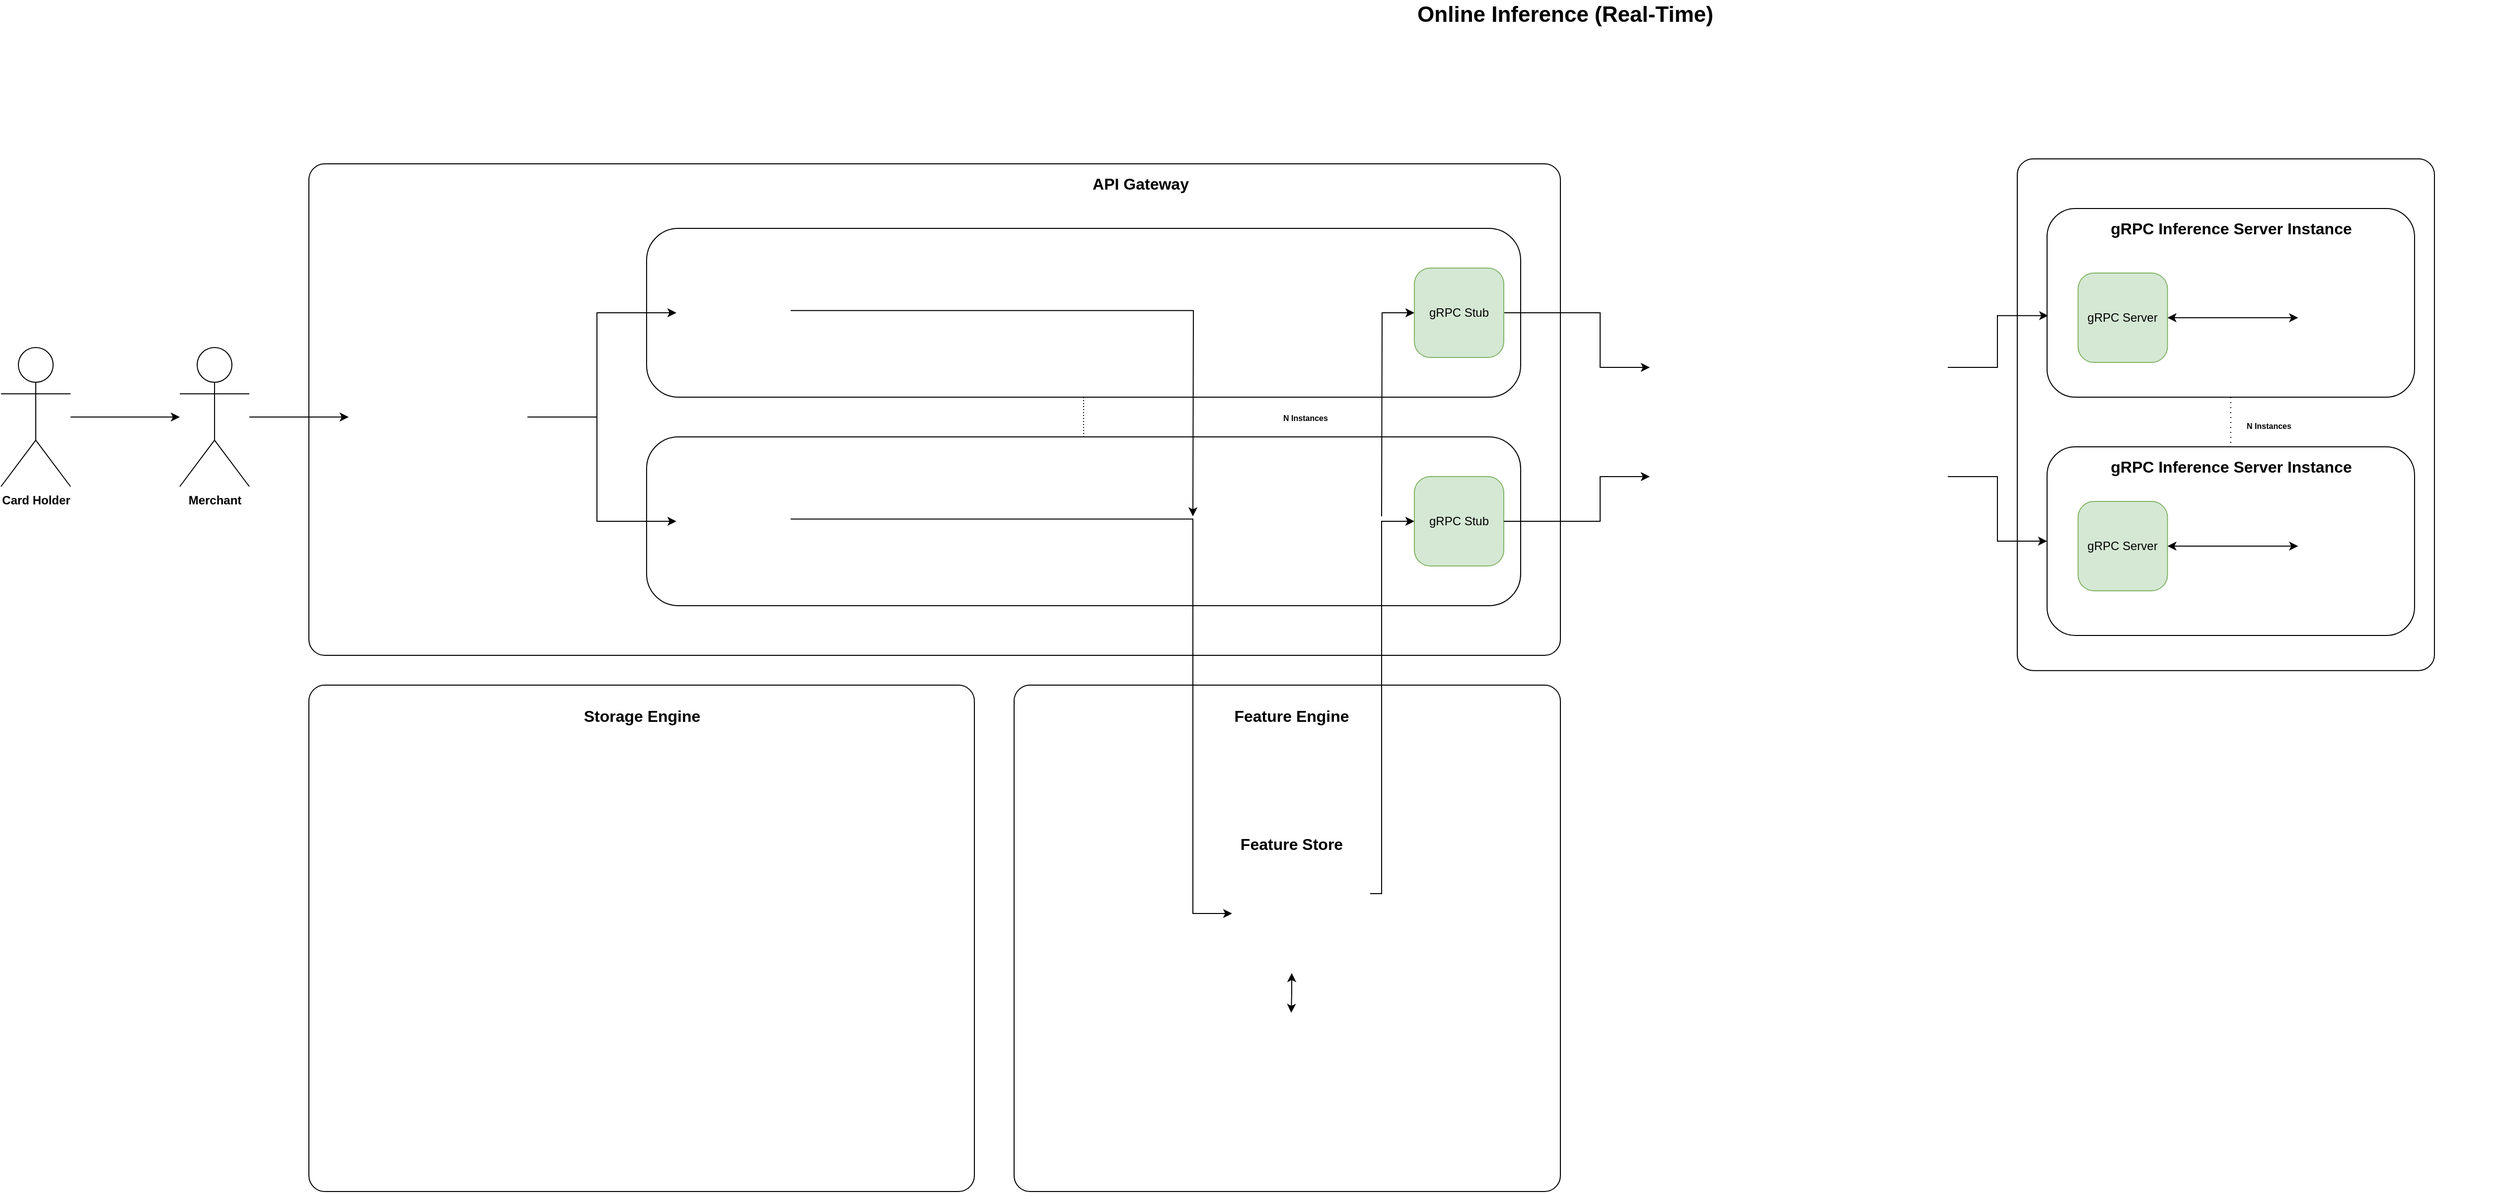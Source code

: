 <mxfile version="27.0.9">
  <diagram name="Page-1" id="lOX2KXedeWFzTWIlUK9F">
    <mxGraphModel dx="3606" dy="987" grid="1" gridSize="10" guides="1" tooltips="1" connect="1" arrows="1" fold="1" page="1" pageScale="1" pageWidth="850" pageHeight="1100" math="0" shadow="0">
      <root>
        <mxCell id="0" />
        <mxCell id="1" parent="0" />
        <mxCell id="d66PIv0IayiopUPnUm3M-6" value="" style="rounded=1;whiteSpace=wrap;html=1;absoluteArcSize=1;arcSize=32;" parent="1" vertex="1">
          <mxGeometry x="40" y="1010" width="550" height="510" as="geometry" />
        </mxCell>
        <mxCell id="d66PIv0IayiopUPnUm3M-1" value="" style="rounded=1;whiteSpace=wrap;html=1;arcSize=32;absoluteArcSize=1;" parent="1" vertex="1">
          <mxGeometry x="1050" y="480" width="420" height="515.35" as="geometry" />
        </mxCell>
        <mxCell id="d66PIv0IayiopUPnUm3M-2" style="edgeStyle=orthogonalEdgeStyle;rounded=0;orthogonalLoop=1;jettySize=auto;html=1;dashed=1;dashPattern=1 4;endArrow=none;endFill=0;entryX=0.5;entryY=0;entryDx=0;entryDy=0;" parent="1" source="d66PIv0IayiopUPnUm3M-3" target="d66PIv0IayiopUPnUm3M-41" edge="1">
          <mxGeometry relative="1" as="geometry">
            <mxPoint x="1264.99" y="745" as="targetPoint" />
          </mxGeometry>
        </mxCell>
        <mxCell id="d66PIv0IayiopUPnUm3M-3" value="" style="rounded=1;whiteSpace=wrap;html=1;" parent="1" vertex="1">
          <mxGeometry x="1079.97" y="530" width="370.01" height="190" as="geometry" />
        </mxCell>
        <mxCell id="d66PIv0IayiopUPnUm3M-4" value="&lt;font style=&quot;font-size: 22px;&quot;&gt;Online Inference (Real-Time)&lt;/font&gt;" style="text;html=1;align=center;verticalAlign=middle;whiteSpace=wrap;rounded=0;fontStyle=1" parent="1" vertex="1">
          <mxGeometry x="310" y="320" width="570" height="30" as="geometry" />
        </mxCell>
        <mxCell id="d66PIv0IayiopUPnUm3M-7" value="&lt;font style=&quot;font-size: 16px;&quot;&gt;Feature Engine&lt;/font&gt;" style="text;html=1;align=center;verticalAlign=middle;whiteSpace=wrap;rounded=0;fontStyle=1" parent="1" vertex="1">
          <mxGeometry x="249.5" y="1021" width="139" height="40" as="geometry" />
        </mxCell>
        <mxCell id="d66PIv0IayiopUPnUm3M-8" value="" style="rounded=1;whiteSpace=wrap;html=1;arcSize=32;absoluteArcSize=1;" parent="1" vertex="1">
          <mxGeometry x="-670" y="485" width="1260" height="495" as="geometry" />
        </mxCell>
        <mxCell id="d66PIv0IayiopUPnUm3M-10" value="&lt;font style=&quot;font-size: 16px;&quot;&gt;API Gateway&lt;/font&gt;" style="text;html=1;align=center;verticalAlign=middle;whiteSpace=wrap;rounded=0;fontStyle=1" parent="1" vertex="1">
          <mxGeometry x="115" y="485" width="105" height="40" as="geometry" />
        </mxCell>
        <mxCell id="d66PIv0IayiopUPnUm3M-11" style="edgeStyle=orthogonalEdgeStyle;rounded=0;orthogonalLoop=1;jettySize=auto;html=1;" parent="1" source="d66PIv0IayiopUPnUm3M-12" target="d66PIv0IayiopUPnUm3M-14" edge="1">
          <mxGeometry relative="1" as="geometry" />
        </mxCell>
        <mxCell id="d66PIv0IayiopUPnUm3M-12" value="Card Holder" style="shape=umlActor;verticalLabelPosition=bottom;verticalAlign=top;html=1;outlineConnect=0;fontStyle=1" parent="1" vertex="1">
          <mxGeometry x="-980" y="670" width="70" height="140" as="geometry" />
        </mxCell>
        <mxCell id="d66PIv0IayiopUPnUm3M-13" style="edgeStyle=orthogonalEdgeStyle;rounded=0;orthogonalLoop=1;jettySize=auto;html=1;" parent="1" source="d66PIv0IayiopUPnUm3M-14" target="d66PIv0IayiopUPnUm3M-21" edge="1">
          <mxGeometry relative="1" as="geometry" />
        </mxCell>
        <mxCell id="d66PIv0IayiopUPnUm3M-14" value="Merchant" style="shape=umlActor;verticalLabelPosition=bottom;verticalAlign=top;html=1;outlineConnect=0;fontStyle=1" parent="1" vertex="1">
          <mxGeometry x="-800" y="670" width="70" height="140" as="geometry" />
        </mxCell>
        <mxCell id="d66PIv0IayiopUPnUm3M-15" style="edgeStyle=orthogonalEdgeStyle;rounded=0;orthogonalLoop=1;jettySize=auto;html=1;entryX=0.5;entryY=1;entryDx=0;entryDy=0;dashed=1;dashPattern=1 2;endArrow=none;endFill=0;" parent="1" source="d66PIv0IayiopUPnUm3M-16" target="d66PIv0IayiopUPnUm3M-17" edge="1">
          <mxGeometry relative="1" as="geometry" />
        </mxCell>
        <mxCell id="d66PIv0IayiopUPnUm3M-16" value="" style="rounded=1;whiteSpace=wrap;html=1;arcSize=64;absoluteArcSize=1;" parent="1" vertex="1">
          <mxGeometry x="-330" y="760" width="880" height="170" as="geometry" />
        </mxCell>
        <mxCell id="d66PIv0IayiopUPnUm3M-17" value="" style="rounded=1;whiteSpace=wrap;html=1;absoluteArcSize=1;arcSize=64;" parent="1" vertex="1">
          <mxGeometry x="-330" y="550" width="880" height="170" as="geometry" />
        </mxCell>
        <mxCell id="d66PIv0IayiopUPnUm3M-18" value="&lt;font style=&quot;font-size: 16px;&quot;&gt;gRPC Inference Server Instance&lt;/font&gt;" style="text;html=1;align=center;verticalAlign=middle;whiteSpace=wrap;rounded=0;fontStyle=1" parent="1" vertex="1">
          <mxGeometry x="1125.59" y="530" width="278.76" height="40" as="geometry" />
        </mxCell>
        <mxCell id="d66PIv0IayiopUPnUm3M-19" style="edgeStyle=orthogonalEdgeStyle;rounded=0;orthogonalLoop=1;jettySize=auto;html=1;" parent="1" source="d66PIv0IayiopUPnUm3M-21" target="d66PIv0IayiopUPnUm3M-27" edge="1">
          <mxGeometry relative="1" as="geometry">
            <Array as="points">
              <mxPoint x="-380" y="740" />
              <mxPoint x="-380" y="635" />
            </Array>
          </mxGeometry>
        </mxCell>
        <mxCell id="d66PIv0IayiopUPnUm3M-20" style="edgeStyle=orthogonalEdgeStyle;rounded=0;orthogonalLoop=1;jettySize=auto;html=1;" parent="1" source="d66PIv0IayiopUPnUm3M-21" target="d66PIv0IayiopUPnUm3M-25" edge="1">
          <mxGeometry relative="1" as="geometry">
            <Array as="points">
              <mxPoint x="-380" y="740" />
              <mxPoint x="-380" y="845" />
            </Array>
          </mxGeometry>
        </mxCell>
        <mxCell id="d66PIv0IayiopUPnUm3M-21" value="" style="shape=image;verticalLabelPosition=bottom;labelBackgroundColor=default;verticalAlign=top;aspect=fixed;imageAspect=0;image=https://images.seeklogo.com/logo-png/39/2/kong-logo-png_seeklogo-394595.png;connectable=1;direction=east;container=0;noLabel=0;allowArrows=1;fontStyle=0" parent="1" vertex="1">
          <mxGeometry x="-630" y="650" width="180" height="180" as="geometry" />
        </mxCell>
        <mxCell id="d66PIv0IayiopUPnUm3M-22" value="gRPC Stub" style="rounded=1;whiteSpace=wrap;html=1;arcSize=32;absoluteArcSize=1;fillColor=#d5e8d4;strokeColor=#82b366;" parent="1" vertex="1">
          <mxGeometry x="443" y="800" width="90" height="90" as="geometry" />
        </mxCell>
        <mxCell id="d66PIv0IayiopUPnUm3M-23" style="edgeStyle=orthogonalEdgeStyle;rounded=0;orthogonalLoop=1;jettySize=auto;html=1;" parent="1" source="d66PIv0IayiopUPnUm3M-22" target="d66PIv0IayiopUPnUm3M-34" edge="1">
          <mxGeometry relative="1" as="geometry">
            <Array as="points">
              <mxPoint x="630" y="845" />
              <mxPoint x="630" y="800" />
            </Array>
          </mxGeometry>
        </mxCell>
        <mxCell id="7dM1NYRbd_mDnyiBHKqp-3" style="edgeStyle=orthogonalEdgeStyle;rounded=0;orthogonalLoop=1;jettySize=auto;html=1;entryX=0;entryY=0.5;entryDx=0;entryDy=0;" edge="1" parent="1" source="d66PIv0IayiopUPnUm3M-25" target="WFU5bXbnKpB7pjm9qC29-8">
          <mxGeometry relative="1" as="geometry">
            <Array as="points">
              <mxPoint x="220" y="843" />
              <mxPoint x="220" y="1240" />
            </Array>
          </mxGeometry>
        </mxCell>
        <mxCell id="d66PIv0IayiopUPnUm3M-25" value="" style="shape=image;verticalLabelPosition=bottom;labelBackgroundColor=default;verticalAlign=top;aspect=fixed;imageAspect=0;image=https://images.seeklogo.com/logo-png/42/1/fastapi-logo-png_seeklogo-425420.png;" parent="1" vertex="1">
          <mxGeometry x="-300" y="785.18" width="115" height="115" as="geometry" />
        </mxCell>
        <mxCell id="7dM1NYRbd_mDnyiBHKqp-7" style="edgeStyle=orthogonalEdgeStyle;rounded=0;orthogonalLoop=1;jettySize=auto;html=1;" edge="1" parent="1" source="d66PIv0IayiopUPnUm3M-27">
          <mxGeometry relative="1" as="geometry">
            <mxPoint x="220" y="840" as="targetPoint" />
          </mxGeometry>
        </mxCell>
        <mxCell id="d66PIv0IayiopUPnUm3M-27" value="" style="shape=image;verticalLabelPosition=bottom;labelBackgroundColor=default;verticalAlign=top;aspect=fixed;imageAspect=0;image=https://images.seeklogo.com/logo-png/42/1/fastapi-logo-png_seeklogo-425420.png;" parent="1" vertex="1">
          <mxGeometry x="-300" y="575.18" width="115" height="115" as="geometry" />
        </mxCell>
        <mxCell id="d66PIv0IayiopUPnUm3M-28" style="edgeStyle=orthogonalEdgeStyle;rounded=0;orthogonalLoop=1;jettySize=auto;html=1;entryX=0;entryY=0.5;entryDx=0;entryDy=0;" parent="1" target="d66PIv0IayiopUPnUm3M-22" edge="1">
          <mxGeometry relative="1" as="geometry">
            <Array as="points">
              <mxPoint x="410" y="1220" />
              <mxPoint x="410" y="845" />
            </Array>
            <mxPoint x="398.5" y="1220" as="sourcePoint" />
          </mxGeometry>
        </mxCell>
        <mxCell id="d66PIv0IayiopUPnUm3M-29" style="edgeStyle=orthogonalEdgeStyle;rounded=0;orthogonalLoop=1;jettySize=auto;html=1;" parent="1" source="d66PIv0IayiopUPnUm3M-31" target="d66PIv0IayiopUPnUm3M-34" edge="1">
          <mxGeometry relative="1" as="geometry">
            <Array as="points">
              <mxPoint x="630" y="635" />
              <mxPoint x="630" y="690" />
            </Array>
          </mxGeometry>
        </mxCell>
        <mxCell id="d66PIv0IayiopUPnUm3M-30" style="edgeStyle=orthogonalEdgeStyle;rounded=0;orthogonalLoop=1;jettySize=auto;html=1;endArrow=none;endFill=0;startArrow=classic;startFill=1;" parent="1" source="d66PIv0IayiopUPnUm3M-31" edge="1">
          <mxGeometry relative="1" as="geometry">
            <mxPoint x="410" y="840" as="targetPoint" />
          </mxGeometry>
        </mxCell>
        <mxCell id="d66PIv0IayiopUPnUm3M-31" value="gRPC Stub" style="rounded=1;whiteSpace=wrap;html=1;arcSize=32;absoluteArcSize=1;fillColor=#d5e8d4;strokeColor=#82b366;" parent="1" vertex="1">
          <mxGeometry x="443" y="590" width="90" height="90" as="geometry" />
        </mxCell>
        <mxCell id="d66PIv0IayiopUPnUm3M-32" style="edgeStyle=orthogonalEdgeStyle;rounded=0;orthogonalLoop=1;jettySize=auto;html=1;entryX=0;entryY=0.5;entryDx=0;entryDy=0;" parent="1" source="d66PIv0IayiopUPnUm3M-34" target="d66PIv0IayiopUPnUm3M-40" edge="1">
          <mxGeometry relative="1" as="geometry">
            <Array as="points">
              <mxPoint x="1030" y="800" />
              <mxPoint x="1030" y="865" />
            </Array>
          </mxGeometry>
        </mxCell>
        <mxCell id="d66PIv0IayiopUPnUm3M-34" value="" style="shape=image;verticalLabelPosition=bottom;labelBackgroundColor=default;verticalAlign=top;aspect=fixed;imageAspect=0;image=https://upload.wikimedia.org/wikipedia/commons/a/ab/Haproxy-logo.png;" parent="1" vertex="1">
          <mxGeometry x="680" y="630" width="300" height="235.71" as="geometry" />
        </mxCell>
        <mxCell id="d66PIv0IayiopUPnUm3M-35" value="&lt;font style=&quot;font-size: 8px;&quot;&gt;N Instances&lt;/font&gt;" style="text;html=1;align=center;verticalAlign=middle;whiteSpace=wrap;rounded=0;fontStyle=1" parent="1" vertex="1">
          <mxGeometry x="290.25" y="725" width="86.5" height="30" as="geometry" />
        </mxCell>
        <mxCell id="d66PIv0IayiopUPnUm3M-36" value="&lt;font style=&quot;font-size: 16px;&quot;&gt;Feature Store&lt;/font&gt;" style="text;html=1;align=center;verticalAlign=middle;whiteSpace=wrap;rounded=0;fontStyle=1" parent="1" vertex="1">
          <mxGeometry x="250" y="1150" width="139" height="40" as="geometry" />
        </mxCell>
        <mxCell id="d66PIv0IayiopUPnUm3M-37" style="edgeStyle=orthogonalEdgeStyle;rounded=0;orthogonalLoop=1;jettySize=auto;html=1;startArrow=classic;startFill=1;" parent="1" source="d66PIv0IayiopUPnUm3M-38" target="d66PIv0IayiopUPnUm3M-39" edge="1">
          <mxGeometry relative="1" as="geometry" />
        </mxCell>
        <mxCell id="d66PIv0IayiopUPnUm3M-38" value="gRPC Server" style="rounded=1;whiteSpace=wrap;html=1;arcSize=32;absoluteArcSize=1;fillColor=#d5e8d4;strokeColor=#82b366;" parent="1" vertex="1">
          <mxGeometry x="1111.22" y="595" width="90" height="90" as="geometry" />
        </mxCell>
        <mxCell id="d66PIv0IayiopUPnUm3M-39" value="" style="shape=image;verticalLabelPosition=bottom;labelBackgroundColor=default;verticalAlign=top;aspect=fixed;imageAspect=0;image=https://cdn-icons-png.flaticon.com/512/8345/8345929.png;" parent="1" vertex="1">
          <mxGeometry x="1332.74" y="599" width="82" height="82" as="geometry" />
        </mxCell>
        <mxCell id="d66PIv0IayiopUPnUm3M-40" value="" style="rounded=1;whiteSpace=wrap;html=1;" parent="1" vertex="1">
          <mxGeometry x="1079.97" y="770" width="370.01" height="190" as="geometry" />
        </mxCell>
        <mxCell id="d66PIv0IayiopUPnUm3M-41" value="&lt;font style=&quot;font-size: 16px;&quot;&gt;gRPC Inference Server Instance&lt;/font&gt;" style="text;html=1;align=center;verticalAlign=middle;whiteSpace=wrap;rounded=0;fontStyle=1" parent="1" vertex="1">
          <mxGeometry x="1125.59" y="770" width="278.76" height="40" as="geometry" />
        </mxCell>
        <mxCell id="d66PIv0IayiopUPnUm3M-42" style="edgeStyle=orthogonalEdgeStyle;rounded=0;orthogonalLoop=1;jettySize=auto;html=1;startArrow=classic;startFill=1;" parent="1" source="d66PIv0IayiopUPnUm3M-43" target="d66PIv0IayiopUPnUm3M-44" edge="1">
          <mxGeometry relative="1" as="geometry" />
        </mxCell>
        <mxCell id="d66PIv0IayiopUPnUm3M-43" value="gRPC Server" style="rounded=1;whiteSpace=wrap;html=1;arcSize=32;absoluteArcSize=1;fillColor=#d5e8d4;strokeColor=#82b366;" parent="1" vertex="1">
          <mxGeometry x="1111.22" y="825" width="90" height="90" as="geometry" />
        </mxCell>
        <mxCell id="d66PIv0IayiopUPnUm3M-44" value="" style="shape=image;verticalLabelPosition=bottom;labelBackgroundColor=default;verticalAlign=top;aspect=fixed;imageAspect=0;image=https://cdn-icons-png.flaticon.com/512/8345/8345929.png;" parent="1" vertex="1">
          <mxGeometry x="1332.74" y="829" width="82" height="82" as="geometry" />
        </mxCell>
        <mxCell id="d66PIv0IayiopUPnUm3M-45" style="edgeStyle=orthogonalEdgeStyle;rounded=0;orthogonalLoop=1;jettySize=auto;html=1;entryX=0.003;entryY=0.568;entryDx=0;entryDy=0;entryPerimeter=0;" parent="1" source="d66PIv0IayiopUPnUm3M-34" target="d66PIv0IayiopUPnUm3M-3" edge="1">
          <mxGeometry relative="1" as="geometry">
            <Array as="points">
              <mxPoint x="1030" y="690" />
              <mxPoint x="1030" y="638" />
            </Array>
          </mxGeometry>
        </mxCell>
        <mxCell id="d66PIv0IayiopUPnUm3M-46" value="&lt;font style=&quot;font-size: 8px;&quot;&gt;N Instances&lt;/font&gt;" style="text;html=1;align=center;verticalAlign=middle;whiteSpace=wrap;rounded=0;fontStyle=1" parent="1" vertex="1">
          <mxGeometry x="1260" y="732.86" width="86.5" height="30" as="geometry" />
        </mxCell>
        <mxCell id="d66PIv0IayiopUPnUm3M-47" value="" style="shape=image;verticalLabelPosition=bottom;labelBackgroundColor=default;verticalAlign=top;aspect=fixed;imageAspect=0;image=https://img.icons8.com/color/200/kubernetes.png;" parent="1" vertex="1">
          <mxGeometry x="1470" y="415" width="65" height="65" as="geometry" />
        </mxCell>
        <mxCell id="WFU5bXbnKpB7pjm9qC29-10" style="edgeStyle=orthogonalEdgeStyle;rounded=0;orthogonalLoop=1;jettySize=auto;html=1;startArrow=classic;startFill=1;" parent="1" source="WFU5bXbnKpB7pjm9qC29-8" target="WFU5bXbnKpB7pjm9qC29-9" edge="1">
          <mxGeometry relative="1" as="geometry" />
        </mxCell>
        <mxCell id="WFU5bXbnKpB7pjm9qC29-8" value="" style="shape=image;verticalLabelPosition=bottom;labelBackgroundColor=default;verticalAlign=top;aspect=fixed;imageAspect=0;image=https://cdn4.iconfinder.com/data/icons/redis-2/1451/Untitled-2-512.png;" parent="1" vertex="1">
          <mxGeometry x="259.5" y="1180" width="120" height="120" as="geometry" />
        </mxCell>
        <mxCell id="WFU5bXbnKpB7pjm9qC29-9" value="" style="shape=image;verticalLabelPosition=bottom;labelBackgroundColor=default;verticalAlign=top;aspect=fixed;imageAspect=0;image=https://upload.wikimedia.org/wikipedia/commons/1/1e/Apache-cassandra-icon.png;" parent="1" vertex="1">
          <mxGeometry x="242.5" y="1340" width="153" height="153" as="geometry" />
        </mxCell>
        <mxCell id="7dM1NYRbd_mDnyiBHKqp-9" value="" style="rounded=1;whiteSpace=wrap;html=1;absoluteArcSize=1;arcSize=32;" vertex="1" parent="1">
          <mxGeometry x="-670" y="1010" width="670" height="510" as="geometry" />
        </mxCell>
        <mxCell id="7dM1NYRbd_mDnyiBHKqp-10" value="&lt;font style=&quot;font-size: 16px;&quot;&gt;Storage Engine&lt;/font&gt;" style="text;html=1;align=center;verticalAlign=middle;whiteSpace=wrap;rounded=0;fontStyle=1" vertex="1" parent="1">
          <mxGeometry x="-404.5" y="1021" width="139" height="40" as="geometry" />
        </mxCell>
      </root>
    </mxGraphModel>
  </diagram>
</mxfile>
